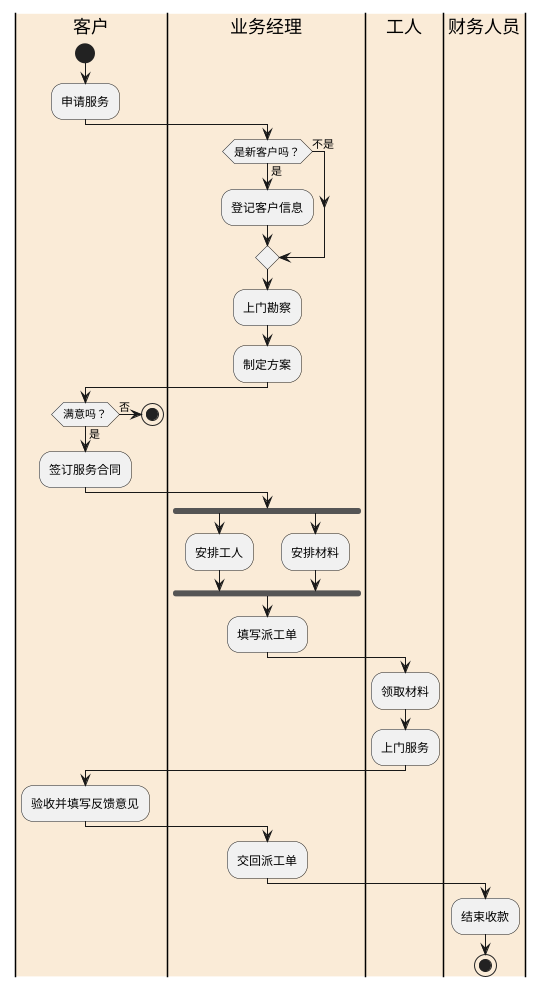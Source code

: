 @startuml
  |客户|
  start
  :申请服务;
  |#AntiqueWhite|业务经理|
  if (是新客户吗？) then (是)
      :登记客户信息;
  else (不是)
  endif
  :上门勘察;
  :制定方案;
  |#AntiqueWhite|客户|
  if (满意吗？) then (否)
      stop
  else (是)
      :签订服务合同;
  endif
  |#AntiqueWhite|业务经理|
  fork
      :安排工人;
  fork again
      :安排材料;
  end fork
  :填写派工单;
  |#AntiqueWhite|工人|
  :领取材料;
  :上门服务;
  |#AntiqueWhite|客户|
  :验收并填写反馈意见;
  |#AntiqueWhite|业务经理|
  :交回派工单;
  |#AntiqueWhite|财务人员|
  :结束收款;
  stop
  @enduml